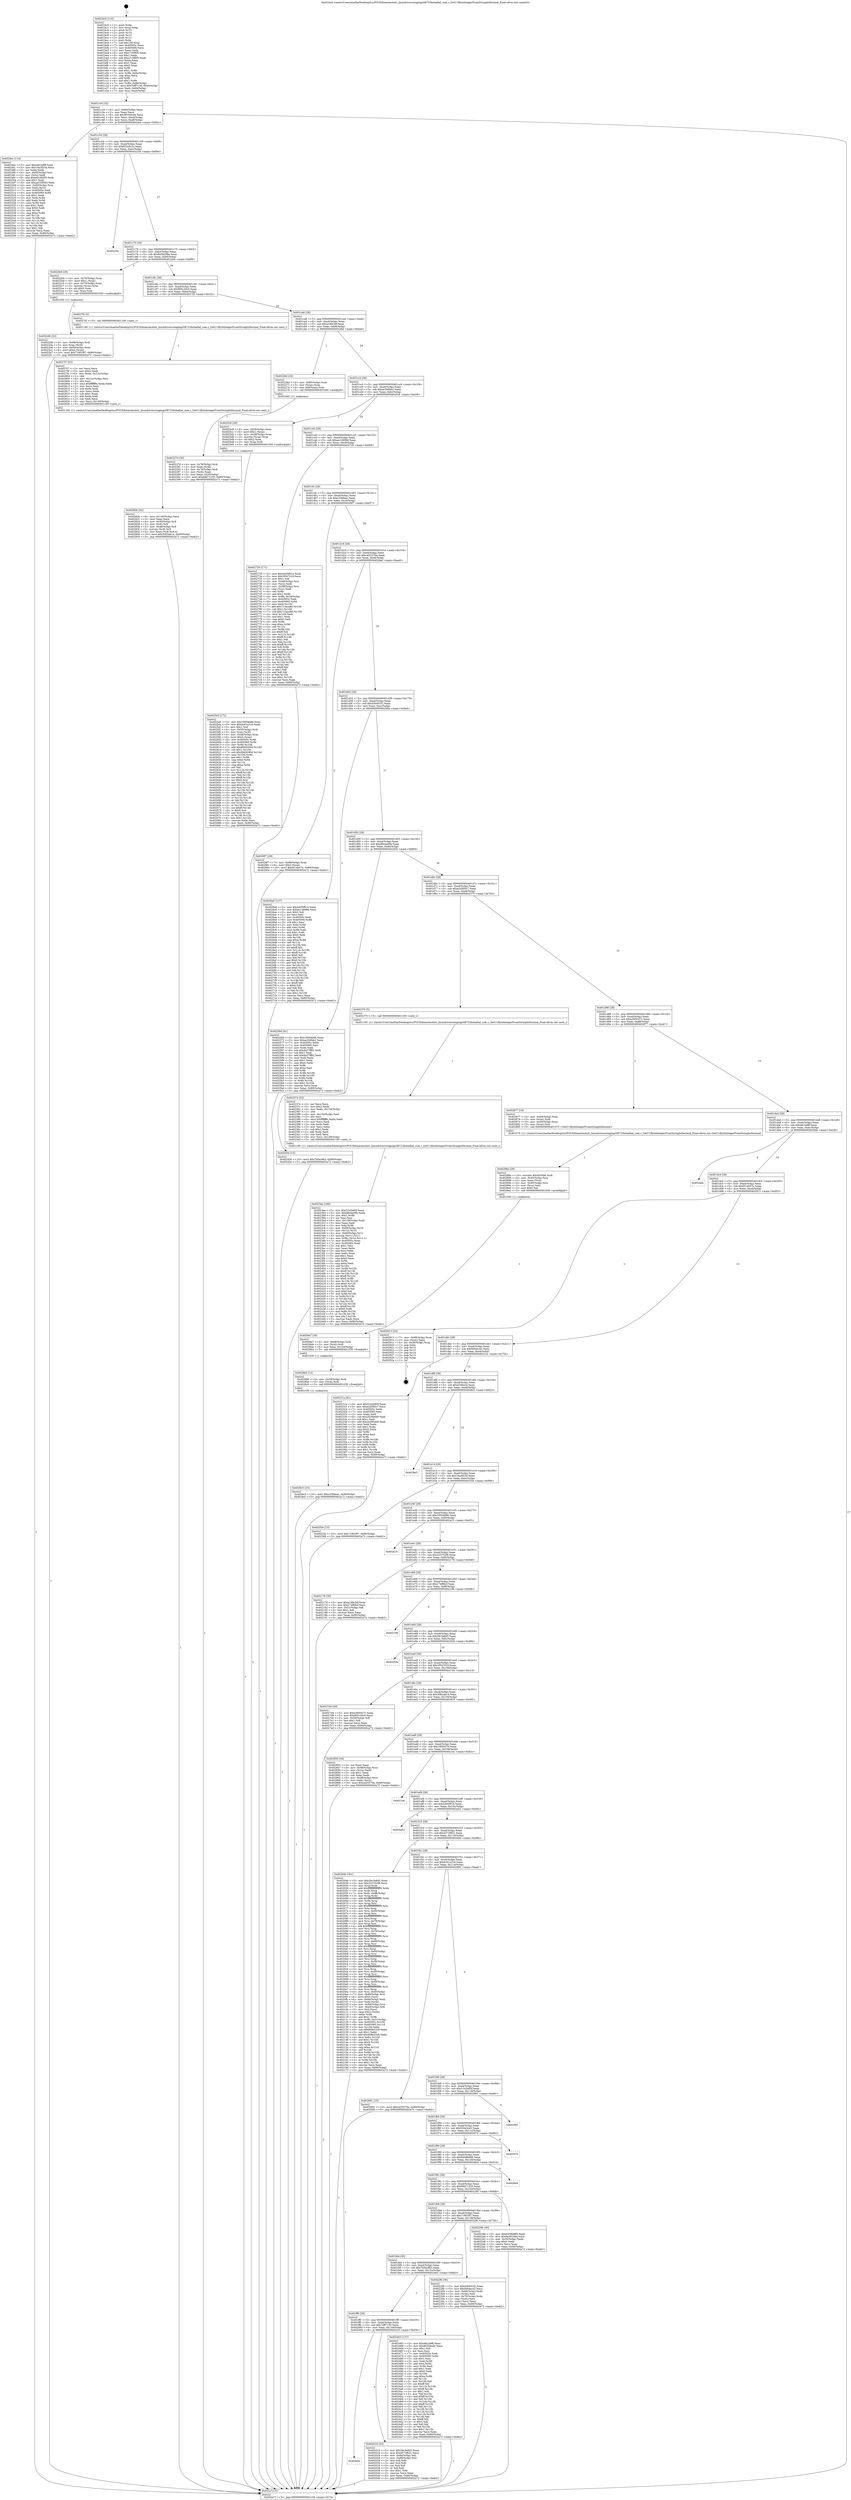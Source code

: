 digraph "0x401bc0" {
  label = "0x401bc0 (/mnt/c/Users/mathe/Desktop/tcc/POCII/binaries/extr_linuxdriversstagingrtl8723bshalhal_com.c_GetU1ByteIntegerFromStringInDecimal_Final-ollvm.out::main(0))"
  labelloc = "t"
  node[shape=record]

  Entry [label="",width=0.3,height=0.3,shape=circle,fillcolor=black,style=filled]
  "0x401c34" [label="{
     0x401c34 [32]\l
     | [instrs]\l
     &nbsp;&nbsp;0x401c34 \<+6\>: mov -0x90(%rbp),%eax\l
     &nbsp;&nbsp;0x401c3a \<+2\>: mov %eax,%ecx\l
     &nbsp;&nbsp;0x401c3c \<+6\>: sub $0x8035dcd4,%ecx\l
     &nbsp;&nbsp;0x401c42 \<+6\>: mov %eax,-0xa4(%rbp)\l
     &nbsp;&nbsp;0x401c48 \<+6\>: mov %ecx,-0xa8(%rbp)\l
     &nbsp;&nbsp;0x401c4e \<+6\>: je 00000000004024ec \<main+0x92c\>\l
  }"]
  "0x4024ec" [label="{
     0x4024ec [114]\l
     | [instrs]\l
     &nbsp;&nbsp;0x4024ec \<+5\>: mov $0xefe1b8ff,%eax\l
     &nbsp;&nbsp;0x4024f1 \<+5\>: mov $0x16a3f23d,%ecx\l
     &nbsp;&nbsp;0x4024f6 \<+2\>: xor %edx,%edx\l
     &nbsp;&nbsp;0x4024f8 \<+4\>: mov -0x60(%rbp),%rsi\l
     &nbsp;&nbsp;0x4024fc \<+2\>: mov (%rsi),%edi\l
     &nbsp;&nbsp;0x4024fe \<+6\>: add $0xad108593,%edi\l
     &nbsp;&nbsp;0x402504 \<+3\>: add $0x1,%edi\l
     &nbsp;&nbsp;0x402507 \<+6\>: sub $0xad108593,%edi\l
     &nbsp;&nbsp;0x40250d \<+4\>: mov -0x60(%rbp),%rsi\l
     &nbsp;&nbsp;0x402511 \<+2\>: mov %edi,(%rsi)\l
     &nbsp;&nbsp;0x402513 \<+7\>: mov 0x40505c,%edi\l
     &nbsp;&nbsp;0x40251a \<+8\>: mov 0x405060,%r8d\l
     &nbsp;&nbsp;0x402522 \<+3\>: sub $0x1,%edx\l
     &nbsp;&nbsp;0x402525 \<+3\>: mov %edi,%r9d\l
     &nbsp;&nbsp;0x402528 \<+3\>: add %edx,%r9d\l
     &nbsp;&nbsp;0x40252b \<+4\>: imul %r9d,%edi\l
     &nbsp;&nbsp;0x40252f \<+3\>: and $0x1,%edi\l
     &nbsp;&nbsp;0x402532 \<+3\>: cmp $0x0,%edi\l
     &nbsp;&nbsp;0x402535 \<+4\>: sete %r10b\l
     &nbsp;&nbsp;0x402539 \<+4\>: cmp $0xa,%r8d\l
     &nbsp;&nbsp;0x40253d \<+4\>: setl %r11b\l
     &nbsp;&nbsp;0x402541 \<+3\>: mov %r10b,%bl\l
     &nbsp;&nbsp;0x402544 \<+3\>: and %r11b,%bl\l
     &nbsp;&nbsp;0x402547 \<+3\>: xor %r11b,%r10b\l
     &nbsp;&nbsp;0x40254a \<+3\>: or %r10b,%bl\l
     &nbsp;&nbsp;0x40254d \<+3\>: test $0x1,%bl\l
     &nbsp;&nbsp;0x402550 \<+3\>: cmovne %ecx,%eax\l
     &nbsp;&nbsp;0x402553 \<+6\>: mov %eax,-0x90(%rbp)\l
     &nbsp;&nbsp;0x402559 \<+5\>: jmp 0000000000402a72 \<main+0xeb2\>\l
  }"]
  "0x401c54" [label="{
     0x401c54 [28]\l
     | [instrs]\l
     &nbsp;&nbsp;0x401c54 \<+5\>: jmp 0000000000401c59 \<main+0x99\>\l
     &nbsp;&nbsp;0x401c59 \<+6\>: mov -0xa4(%rbp),%eax\l
     &nbsp;&nbsp;0x401c5f \<+5\>: sub $0x832c6c2c,%eax\l
     &nbsp;&nbsp;0x401c64 \<+6\>: mov %eax,-0xac(%rbp)\l
     &nbsp;&nbsp;0x401c6a \<+6\>: je 000000000040225e \<main+0x69e\>\l
  }"]
  Exit [label="",width=0.3,height=0.3,shape=circle,fillcolor=black,style=filled,peripheries=2]
  "0x40225e" [label="{
     0x40225e\l
  }", style=dashed]
  "0x401c70" [label="{
     0x401c70 [28]\l
     | [instrs]\l
     &nbsp;&nbsp;0x401c70 \<+5\>: jmp 0000000000401c75 \<main+0xb5\>\l
     &nbsp;&nbsp;0x401c75 \<+6\>: mov -0xa4(%rbp),%eax\l
     &nbsp;&nbsp;0x401c7b \<+5\>: sub $0x8a38258a,%eax\l
     &nbsp;&nbsp;0x401c80 \<+6\>: mov %eax,-0xb0(%rbp)\l
     &nbsp;&nbsp;0x401c86 \<+6\>: je 00000000004022b9 \<main+0x6f9\>\l
  }"]
  "0x4028c5" [label="{
     0x4028c5 [15]\l
     | [instrs]\l
     &nbsp;&nbsp;0x4028c5 \<+10\>: movl $0xc33fdeac,-0x90(%rbp)\l
     &nbsp;&nbsp;0x4028cf \<+5\>: jmp 0000000000402a72 \<main+0xeb2\>\l
  }"]
  "0x4022b9" [label="{
     0x4022b9 [29]\l
     | [instrs]\l
     &nbsp;&nbsp;0x4022b9 \<+4\>: mov -0x70(%rbp),%rax\l
     &nbsp;&nbsp;0x4022bd \<+6\>: movl $0x1,(%rax)\l
     &nbsp;&nbsp;0x4022c3 \<+4\>: mov -0x70(%rbp),%rax\l
     &nbsp;&nbsp;0x4022c7 \<+3\>: movslq (%rax),%rax\l
     &nbsp;&nbsp;0x4022ca \<+4\>: shl $0x0,%rax\l
     &nbsp;&nbsp;0x4022ce \<+3\>: mov %rax,%rdi\l
     &nbsp;&nbsp;0x4022d1 \<+5\>: call 0000000000401050 \<malloc@plt\>\l
     | [calls]\l
     &nbsp;&nbsp;0x401050 \{1\} (unknown)\l
  }"]
  "0x401c8c" [label="{
     0x401c8c [28]\l
     | [instrs]\l
     &nbsp;&nbsp;0x401c8c \<+5\>: jmp 0000000000401c91 \<main+0xd1\>\l
     &nbsp;&nbsp;0x401c91 \<+6\>: mov -0xa4(%rbp),%eax\l
     &nbsp;&nbsp;0x401c97 \<+5\>: sub $0x905c20c0,%eax\l
     &nbsp;&nbsp;0x401c9c \<+6\>: mov %eax,-0xb4(%rbp)\l
     &nbsp;&nbsp;0x401ca2 \<+6\>: je 00000000004027f2 \<main+0xc32\>\l
  }"]
  "0x4028b9" [label="{
     0x4028b9 [12]\l
     | [instrs]\l
     &nbsp;&nbsp;0x4028b9 \<+4\>: mov -0x50(%rbp),%rdi\l
     &nbsp;&nbsp;0x4028bd \<+3\>: mov (%rdi),%rdi\l
     &nbsp;&nbsp;0x4028c0 \<+5\>: call 0000000000401030 \<free@plt\>\l
     | [calls]\l
     &nbsp;&nbsp;0x401030 \{1\} (unknown)\l
  }"]
  "0x4027f2" [label="{
     0x4027f2 [5]\l
     | [instrs]\l
     &nbsp;&nbsp;0x4027f2 \<+5\>: call 0000000000401160 \<next_i\>\l
     | [calls]\l
     &nbsp;&nbsp;0x401160 \{1\} (/mnt/c/Users/mathe/Desktop/tcc/POCII/binaries/extr_linuxdriversstagingrtl8723bshalhal_com.c_GetU1ByteIntegerFromStringInDecimal_Final-ollvm.out::next_i)\l
  }"]
  "0x401ca8" [label="{
     0x401ca8 [28]\l
     | [instrs]\l
     &nbsp;&nbsp;0x401ca8 \<+5\>: jmp 0000000000401cad \<main+0xed\>\l
     &nbsp;&nbsp;0x401cad \<+6\>: mov -0xa4(%rbp),%eax\l
     &nbsp;&nbsp;0x401cb3 \<+5\>: sub $0xa19fe3df,%eax\l
     &nbsp;&nbsp;0x401cb8 \<+6\>: mov %eax,-0xb8(%rbp)\l
     &nbsp;&nbsp;0x401cbe \<+6\>: je 000000000040226d \<main+0x6ad\>\l
  }"]
  "0x4028a7" [label="{
     0x4028a7 [18]\l
     | [instrs]\l
     &nbsp;&nbsp;0x4028a7 \<+4\>: mov -0x68(%rbp),%rdi\l
     &nbsp;&nbsp;0x4028ab \<+3\>: mov (%rdi),%rdi\l
     &nbsp;&nbsp;0x4028ae \<+6\>: mov %eax,-0x144(%rbp)\l
     &nbsp;&nbsp;0x4028b4 \<+5\>: call 0000000000401030 \<free@plt\>\l
     | [calls]\l
     &nbsp;&nbsp;0x401030 \{1\} (unknown)\l
  }"]
  "0x40226d" [label="{
     0x40226d [16]\l
     | [instrs]\l
     &nbsp;&nbsp;0x40226d \<+4\>: mov -0x80(%rbp),%rax\l
     &nbsp;&nbsp;0x402271 \<+3\>: mov (%rax),%rax\l
     &nbsp;&nbsp;0x402274 \<+4\>: mov 0x8(%rax),%rdi\l
     &nbsp;&nbsp;0x402278 \<+5\>: call 0000000000401060 \<atoi@plt\>\l
     | [calls]\l
     &nbsp;&nbsp;0x401060 \{1\} (unknown)\l
  }"]
  "0x401cc4" [label="{
     0x401cc4 [28]\l
     | [instrs]\l
     &nbsp;&nbsp;0x401cc4 \<+5\>: jmp 0000000000401cc9 \<main+0x109\>\l
     &nbsp;&nbsp;0x401cc9 \<+6\>: mov -0xa4(%rbp),%eax\l
     &nbsp;&nbsp;0x401ccf \<+5\>: sub $0xac2b0bb2,%eax\l
     &nbsp;&nbsp;0x401cd4 \<+6\>: mov %eax,-0xbc(%rbp)\l
     &nbsp;&nbsp;0x401cda \<+6\>: je 00000000004025c8 \<main+0xa08\>\l
  }"]
  "0x40288a" [label="{
     0x40288a [29]\l
     | [instrs]\l
     &nbsp;&nbsp;0x40288a \<+10\>: movabs $0x4030b6,%rdi\l
     &nbsp;&nbsp;0x402894 \<+4\>: mov -0x40(%rbp),%rsi\l
     &nbsp;&nbsp;0x402898 \<+2\>: mov %eax,(%rsi)\l
     &nbsp;&nbsp;0x40289a \<+4\>: mov -0x40(%rbp),%rsi\l
     &nbsp;&nbsp;0x40289e \<+2\>: mov (%rsi),%esi\l
     &nbsp;&nbsp;0x4028a0 \<+2\>: mov $0x0,%al\l
     &nbsp;&nbsp;0x4028a2 \<+5\>: call 0000000000401040 \<printf@plt\>\l
     | [calls]\l
     &nbsp;&nbsp;0x401040 \{1\} (unknown)\l
  }"]
  "0x4025c8" [label="{
     0x4025c8 [29]\l
     | [instrs]\l
     &nbsp;&nbsp;0x4025c8 \<+4\>: mov -0x58(%rbp),%rax\l
     &nbsp;&nbsp;0x4025cc \<+6\>: movl $0x1,(%rax)\l
     &nbsp;&nbsp;0x4025d2 \<+4\>: mov -0x58(%rbp),%rax\l
     &nbsp;&nbsp;0x4025d6 \<+3\>: movslq (%rax),%rax\l
     &nbsp;&nbsp;0x4025d9 \<+4\>: shl $0x2,%rax\l
     &nbsp;&nbsp;0x4025dd \<+3\>: mov %rax,%rdi\l
     &nbsp;&nbsp;0x4025e0 \<+5\>: call 0000000000401050 \<malloc@plt\>\l
     | [calls]\l
     &nbsp;&nbsp;0x401050 \{1\} (unknown)\l
  }"]
  "0x401ce0" [label="{
     0x401ce0 [28]\l
     | [instrs]\l
     &nbsp;&nbsp;0x401ce0 \<+5\>: jmp 0000000000401ce5 \<main+0x125\>\l
     &nbsp;&nbsp;0x401ce5 \<+6\>: mov -0xa4(%rbp),%eax\l
     &nbsp;&nbsp;0x401ceb \<+5\>: sub $0xae12698d,%eax\l
     &nbsp;&nbsp;0x401cf0 \<+6\>: mov %eax,-0xc0(%rbp)\l
     &nbsp;&nbsp;0x401cf6 \<+6\>: je 0000000000402729 \<main+0xb69\>\l
  }"]
  "0x40282b" [label="{
     0x40282b [42]\l
     | [instrs]\l
     &nbsp;&nbsp;0x40282b \<+6\>: mov -0x140(%rbp),%ecx\l
     &nbsp;&nbsp;0x402831 \<+3\>: imul %eax,%ecx\l
     &nbsp;&nbsp;0x402834 \<+4\>: mov -0x50(%rbp),%r8\l
     &nbsp;&nbsp;0x402838 \<+3\>: mov (%r8),%r8\l
     &nbsp;&nbsp;0x40283b \<+4\>: mov -0x48(%rbp),%r9\l
     &nbsp;&nbsp;0x40283f \<+3\>: movslq (%r9),%r9\l
     &nbsp;&nbsp;0x402842 \<+4\>: mov %ecx,(%r8,%r9,4)\l
     &nbsp;&nbsp;0x402846 \<+10\>: movl $0x3062ab14,-0x90(%rbp)\l
     &nbsp;&nbsp;0x402850 \<+5\>: jmp 0000000000402a72 \<main+0xeb2\>\l
  }"]
  "0x402729" [label="{
     0x402729 [171]\l
     | [instrs]\l
     &nbsp;&nbsp;0x402729 \<+5\>: mov $0x4435f914,%eax\l
     &nbsp;&nbsp;0x40272e \<+5\>: mov $0x2f547019,%ecx\l
     &nbsp;&nbsp;0x402733 \<+2\>: mov $0x1,%dl\l
     &nbsp;&nbsp;0x402735 \<+4\>: mov -0x48(%rbp),%rsi\l
     &nbsp;&nbsp;0x402739 \<+2\>: mov (%rsi),%edi\l
     &nbsp;&nbsp;0x40273b \<+4\>: mov -0x58(%rbp),%rsi\l
     &nbsp;&nbsp;0x40273f \<+2\>: cmp (%rsi),%edi\l
     &nbsp;&nbsp;0x402741 \<+4\>: setl %r8b\l
     &nbsp;&nbsp;0x402745 \<+4\>: and $0x1,%r8b\l
     &nbsp;&nbsp;0x402749 \<+4\>: mov %r8b,-0x29(%rbp)\l
     &nbsp;&nbsp;0x40274d \<+7\>: mov 0x40505c,%edi\l
     &nbsp;&nbsp;0x402754 \<+8\>: mov 0x405060,%r9d\l
     &nbsp;&nbsp;0x40275c \<+3\>: mov %edi,%r10d\l
     &nbsp;&nbsp;0x40275f \<+7\>: add $0x713aca80,%r10d\l
     &nbsp;&nbsp;0x402766 \<+4\>: sub $0x1,%r10d\l
     &nbsp;&nbsp;0x40276a \<+7\>: sub $0x713aca80,%r10d\l
     &nbsp;&nbsp;0x402771 \<+4\>: imul %r10d,%edi\l
     &nbsp;&nbsp;0x402775 \<+3\>: and $0x1,%edi\l
     &nbsp;&nbsp;0x402778 \<+3\>: cmp $0x0,%edi\l
     &nbsp;&nbsp;0x40277b \<+4\>: sete %r8b\l
     &nbsp;&nbsp;0x40277f \<+4\>: cmp $0xa,%r9d\l
     &nbsp;&nbsp;0x402783 \<+4\>: setl %r11b\l
     &nbsp;&nbsp;0x402787 \<+3\>: mov %r8b,%bl\l
     &nbsp;&nbsp;0x40278a \<+3\>: xor $0xff,%bl\l
     &nbsp;&nbsp;0x40278d \<+3\>: mov %r11b,%r14b\l
     &nbsp;&nbsp;0x402790 \<+4\>: xor $0xff,%r14b\l
     &nbsp;&nbsp;0x402794 \<+3\>: xor $0x1,%dl\l
     &nbsp;&nbsp;0x402797 \<+3\>: mov %bl,%r15b\l
     &nbsp;&nbsp;0x40279a \<+4\>: and $0xff,%r15b\l
     &nbsp;&nbsp;0x40279e \<+3\>: and %dl,%r8b\l
     &nbsp;&nbsp;0x4027a1 \<+3\>: mov %r14b,%r12b\l
     &nbsp;&nbsp;0x4027a4 \<+4\>: and $0xff,%r12b\l
     &nbsp;&nbsp;0x4027a8 \<+3\>: and %dl,%r11b\l
     &nbsp;&nbsp;0x4027ab \<+3\>: or %r8b,%r15b\l
     &nbsp;&nbsp;0x4027ae \<+3\>: or %r11b,%r12b\l
     &nbsp;&nbsp;0x4027b1 \<+3\>: xor %r12b,%r15b\l
     &nbsp;&nbsp;0x4027b4 \<+3\>: or %r14b,%bl\l
     &nbsp;&nbsp;0x4027b7 \<+3\>: xor $0xff,%bl\l
     &nbsp;&nbsp;0x4027ba \<+3\>: or $0x1,%dl\l
     &nbsp;&nbsp;0x4027bd \<+2\>: and %dl,%bl\l
     &nbsp;&nbsp;0x4027bf \<+3\>: or %bl,%r15b\l
     &nbsp;&nbsp;0x4027c2 \<+4\>: test $0x1,%r15b\l
     &nbsp;&nbsp;0x4027c6 \<+3\>: cmovne %ecx,%eax\l
     &nbsp;&nbsp;0x4027c9 \<+6\>: mov %eax,-0x90(%rbp)\l
     &nbsp;&nbsp;0x4027cf \<+5\>: jmp 0000000000402a72 \<main+0xeb2\>\l
  }"]
  "0x401cfc" [label="{
     0x401cfc [28]\l
     | [instrs]\l
     &nbsp;&nbsp;0x401cfc \<+5\>: jmp 0000000000401d01 \<main+0x141\>\l
     &nbsp;&nbsp;0x401d01 \<+6\>: mov -0xa4(%rbp),%eax\l
     &nbsp;&nbsp;0x401d07 \<+5\>: sub $0xc33fdeac,%eax\l
     &nbsp;&nbsp;0x401d0c \<+6\>: mov %eax,-0xc4(%rbp)\l
     &nbsp;&nbsp;0x401d12 \<+6\>: je 00000000004028f7 \<main+0xd37\>\l
  }"]
  "0x4027f7" [label="{
     0x4027f7 [52]\l
     | [instrs]\l
     &nbsp;&nbsp;0x4027f7 \<+2\>: xor %ecx,%ecx\l
     &nbsp;&nbsp;0x4027f9 \<+5\>: mov $0x2,%edx\l
     &nbsp;&nbsp;0x4027fe \<+6\>: mov %edx,-0x13c(%rbp)\l
     &nbsp;&nbsp;0x402804 \<+1\>: cltd\l
     &nbsp;&nbsp;0x402805 \<+6\>: mov -0x13c(%rbp),%esi\l
     &nbsp;&nbsp;0x40280b \<+2\>: idiv %esi\l
     &nbsp;&nbsp;0x40280d \<+6\>: imul $0xfffffffe,%edx,%edx\l
     &nbsp;&nbsp;0x402813 \<+2\>: mov %ecx,%edi\l
     &nbsp;&nbsp;0x402815 \<+2\>: sub %edx,%edi\l
     &nbsp;&nbsp;0x402817 \<+2\>: mov %ecx,%edx\l
     &nbsp;&nbsp;0x402819 \<+3\>: sub $0x1,%edx\l
     &nbsp;&nbsp;0x40281c \<+2\>: add %edx,%edi\l
     &nbsp;&nbsp;0x40281e \<+2\>: sub %edi,%ecx\l
     &nbsp;&nbsp;0x402820 \<+6\>: mov %ecx,-0x140(%rbp)\l
     &nbsp;&nbsp;0x402826 \<+5\>: call 0000000000401160 \<next_i\>\l
     | [calls]\l
     &nbsp;&nbsp;0x401160 \{1\} (/mnt/c/Users/mathe/Desktop/tcc/POCII/binaries/extr_linuxdriversstagingrtl8723bshalhal_com.c_GetU1ByteIntegerFromStringInDecimal_Final-ollvm.out::next_i)\l
  }"]
  "0x4028f7" [label="{
     0x4028f7 [28]\l
     | [instrs]\l
     &nbsp;&nbsp;0x4028f7 \<+7\>: mov -0x88(%rbp),%rax\l
     &nbsp;&nbsp;0x4028fe \<+6\>: movl $0x0,(%rax)\l
     &nbsp;&nbsp;0x402904 \<+10\>: movl $0xf314b57e,-0x90(%rbp)\l
     &nbsp;&nbsp;0x40290e \<+5\>: jmp 0000000000402a72 \<main+0xeb2\>\l
  }"]
  "0x401d18" [label="{
     0x401d18 [28]\l
     | [instrs]\l
     &nbsp;&nbsp;0x401d18 \<+5\>: jmp 0000000000401d1d \<main+0x15d\>\l
     &nbsp;&nbsp;0x401d1d \<+6\>: mov -0xa4(%rbp),%eax\l
     &nbsp;&nbsp;0x401d23 \<+5\>: sub $0xcd25570e,%eax\l
     &nbsp;&nbsp;0x401d28 \<+6\>: mov %eax,-0xc8(%rbp)\l
     &nbsp;&nbsp;0x401d2e \<+6\>: je 00000000004026a0 \<main+0xae0\>\l
  }"]
  "0x4025e5" [label="{
     0x4025e5 [172]\l
     | [instrs]\l
     &nbsp;&nbsp;0x4025e5 \<+5\>: mov $0x19594b86,%ecx\l
     &nbsp;&nbsp;0x4025ea \<+5\>: mov $0x4c61a216,%edx\l
     &nbsp;&nbsp;0x4025ef \<+3\>: mov $0x1,%sil\l
     &nbsp;&nbsp;0x4025f2 \<+4\>: mov -0x50(%rbp),%rdi\l
     &nbsp;&nbsp;0x4025f6 \<+3\>: mov %rax,(%rdi)\l
     &nbsp;&nbsp;0x4025f9 \<+4\>: mov -0x48(%rbp),%rax\l
     &nbsp;&nbsp;0x4025fd \<+6\>: movl $0x0,(%rax)\l
     &nbsp;&nbsp;0x402603 \<+8\>: mov 0x40505c,%r8d\l
     &nbsp;&nbsp;0x40260b \<+8\>: mov 0x405060,%r9d\l
     &nbsp;&nbsp;0x402613 \<+3\>: mov %r8d,%r10d\l
     &nbsp;&nbsp;0x402616 \<+7\>: add $0x8949290d,%r10d\l
     &nbsp;&nbsp;0x40261d \<+4\>: sub $0x1,%r10d\l
     &nbsp;&nbsp;0x402621 \<+7\>: sub $0x8949290d,%r10d\l
     &nbsp;&nbsp;0x402628 \<+4\>: imul %r10d,%r8d\l
     &nbsp;&nbsp;0x40262c \<+4\>: and $0x1,%r8d\l
     &nbsp;&nbsp;0x402630 \<+4\>: cmp $0x0,%r8d\l
     &nbsp;&nbsp;0x402634 \<+4\>: sete %r11b\l
     &nbsp;&nbsp;0x402638 \<+4\>: cmp $0xa,%r9d\l
     &nbsp;&nbsp;0x40263c \<+3\>: setl %bl\l
     &nbsp;&nbsp;0x40263f \<+3\>: mov %r11b,%r14b\l
     &nbsp;&nbsp;0x402642 \<+4\>: xor $0xff,%r14b\l
     &nbsp;&nbsp;0x402646 \<+3\>: mov %bl,%r15b\l
     &nbsp;&nbsp;0x402649 \<+4\>: xor $0xff,%r15b\l
     &nbsp;&nbsp;0x40264d \<+4\>: xor $0x0,%sil\l
     &nbsp;&nbsp;0x402651 \<+3\>: mov %r14b,%r12b\l
     &nbsp;&nbsp;0x402654 \<+4\>: and $0x0,%r12b\l
     &nbsp;&nbsp;0x402658 \<+3\>: and %sil,%r11b\l
     &nbsp;&nbsp;0x40265b \<+3\>: mov %r15b,%r13b\l
     &nbsp;&nbsp;0x40265e \<+4\>: and $0x0,%r13b\l
     &nbsp;&nbsp;0x402662 \<+3\>: and %sil,%bl\l
     &nbsp;&nbsp;0x402665 \<+3\>: or %r11b,%r12b\l
     &nbsp;&nbsp;0x402668 \<+3\>: or %bl,%r13b\l
     &nbsp;&nbsp;0x40266b \<+3\>: xor %r13b,%r12b\l
     &nbsp;&nbsp;0x40266e \<+3\>: or %r15b,%r14b\l
     &nbsp;&nbsp;0x402671 \<+4\>: xor $0xff,%r14b\l
     &nbsp;&nbsp;0x402675 \<+4\>: or $0x0,%sil\l
     &nbsp;&nbsp;0x402679 \<+3\>: and %sil,%r14b\l
     &nbsp;&nbsp;0x40267c \<+3\>: or %r14b,%r12b\l
     &nbsp;&nbsp;0x40267f \<+4\>: test $0x1,%r12b\l
     &nbsp;&nbsp;0x402683 \<+3\>: cmovne %edx,%ecx\l
     &nbsp;&nbsp;0x402686 \<+6\>: mov %ecx,-0x90(%rbp)\l
     &nbsp;&nbsp;0x40268c \<+5\>: jmp 0000000000402a72 \<main+0xeb2\>\l
  }"]
  "0x4026a0" [label="{
     0x4026a0 [137]\l
     | [instrs]\l
     &nbsp;&nbsp;0x4026a0 \<+5\>: mov $0x4435f914,%eax\l
     &nbsp;&nbsp;0x4026a5 \<+5\>: mov $0xae12698d,%ecx\l
     &nbsp;&nbsp;0x4026aa \<+2\>: mov $0x1,%dl\l
     &nbsp;&nbsp;0x4026ac \<+2\>: xor %esi,%esi\l
     &nbsp;&nbsp;0x4026ae \<+7\>: mov 0x40505c,%edi\l
     &nbsp;&nbsp;0x4026b5 \<+8\>: mov 0x405060,%r8d\l
     &nbsp;&nbsp;0x4026bd \<+3\>: sub $0x1,%esi\l
     &nbsp;&nbsp;0x4026c0 \<+3\>: mov %edi,%r9d\l
     &nbsp;&nbsp;0x4026c3 \<+3\>: add %esi,%r9d\l
     &nbsp;&nbsp;0x4026c6 \<+4\>: imul %r9d,%edi\l
     &nbsp;&nbsp;0x4026ca \<+3\>: and $0x1,%edi\l
     &nbsp;&nbsp;0x4026cd \<+3\>: cmp $0x0,%edi\l
     &nbsp;&nbsp;0x4026d0 \<+4\>: sete %r10b\l
     &nbsp;&nbsp;0x4026d4 \<+4\>: cmp $0xa,%r8d\l
     &nbsp;&nbsp;0x4026d8 \<+4\>: setl %r11b\l
     &nbsp;&nbsp;0x4026dc \<+3\>: mov %r10b,%bl\l
     &nbsp;&nbsp;0x4026df \<+3\>: xor $0xff,%bl\l
     &nbsp;&nbsp;0x4026e2 \<+3\>: mov %r11b,%r14b\l
     &nbsp;&nbsp;0x4026e5 \<+4\>: xor $0xff,%r14b\l
     &nbsp;&nbsp;0x4026e9 \<+3\>: xor $0x0,%dl\l
     &nbsp;&nbsp;0x4026ec \<+3\>: mov %bl,%r15b\l
     &nbsp;&nbsp;0x4026ef \<+4\>: and $0x0,%r15b\l
     &nbsp;&nbsp;0x4026f3 \<+3\>: and %dl,%r10b\l
     &nbsp;&nbsp;0x4026f6 \<+3\>: mov %r14b,%r12b\l
     &nbsp;&nbsp;0x4026f9 \<+4\>: and $0x0,%r12b\l
     &nbsp;&nbsp;0x4026fd \<+3\>: and %dl,%r11b\l
     &nbsp;&nbsp;0x402700 \<+3\>: or %r10b,%r15b\l
     &nbsp;&nbsp;0x402703 \<+3\>: or %r11b,%r12b\l
     &nbsp;&nbsp;0x402706 \<+3\>: xor %r12b,%r15b\l
     &nbsp;&nbsp;0x402709 \<+3\>: or %r14b,%bl\l
     &nbsp;&nbsp;0x40270c \<+3\>: xor $0xff,%bl\l
     &nbsp;&nbsp;0x40270f \<+3\>: or $0x0,%dl\l
     &nbsp;&nbsp;0x402712 \<+2\>: and %dl,%bl\l
     &nbsp;&nbsp;0x402714 \<+3\>: or %bl,%r15b\l
     &nbsp;&nbsp;0x402717 \<+4\>: test $0x1,%r15b\l
     &nbsp;&nbsp;0x40271b \<+3\>: cmovne %ecx,%eax\l
     &nbsp;&nbsp;0x40271e \<+6\>: mov %eax,-0x90(%rbp)\l
     &nbsp;&nbsp;0x402724 \<+5\>: jmp 0000000000402a72 \<main+0xeb2\>\l
  }"]
  "0x401d34" [label="{
     0x401d34 [28]\l
     | [instrs]\l
     &nbsp;&nbsp;0x401d34 \<+5\>: jmp 0000000000401d39 \<main+0x179\>\l
     &nbsp;&nbsp;0x401d39 \<+6\>: mov -0xa4(%rbp),%eax\l
     &nbsp;&nbsp;0x401d3f \<+5\>: sub $0xd3b0d1f2,%eax\l
     &nbsp;&nbsp;0x401d44 \<+6\>: mov %eax,-0xcc(%rbp)\l
     &nbsp;&nbsp;0x401d4a \<+6\>: je 000000000040256d \<main+0x9ad\>\l
  }"]
  "0x4023ae" [label="{
     0x4023ae [166]\l
     | [instrs]\l
     &nbsp;&nbsp;0x4023ae \<+5\>: mov $0x51b2b85f,%ecx\l
     &nbsp;&nbsp;0x4023b3 \<+5\>: mov $0xd9e4a00b,%edx\l
     &nbsp;&nbsp;0x4023b8 \<+3\>: mov $0x1,%r8b\l
     &nbsp;&nbsp;0x4023bb \<+2\>: xor %esi,%esi\l
     &nbsp;&nbsp;0x4023bd \<+6\>: mov -0x138(%rbp),%edi\l
     &nbsp;&nbsp;0x4023c3 \<+3\>: imul %eax,%edi\l
     &nbsp;&nbsp;0x4023c6 \<+3\>: mov %dil,%r9b\l
     &nbsp;&nbsp;0x4023c9 \<+4\>: mov -0x68(%rbp),%r10\l
     &nbsp;&nbsp;0x4023cd \<+3\>: mov (%r10),%r10\l
     &nbsp;&nbsp;0x4023d0 \<+4\>: mov -0x60(%rbp),%r11\l
     &nbsp;&nbsp;0x4023d4 \<+3\>: movslq (%r11),%r11\l
     &nbsp;&nbsp;0x4023d7 \<+4\>: mov %r9b,(%r10,%r11,1)\l
     &nbsp;&nbsp;0x4023db \<+7\>: mov 0x40505c,%eax\l
     &nbsp;&nbsp;0x4023e2 \<+7\>: mov 0x405060,%edi\l
     &nbsp;&nbsp;0x4023e9 \<+3\>: sub $0x1,%esi\l
     &nbsp;&nbsp;0x4023ec \<+2\>: mov %eax,%ebx\l
     &nbsp;&nbsp;0x4023ee \<+2\>: add %esi,%ebx\l
     &nbsp;&nbsp;0x4023f0 \<+3\>: imul %ebx,%eax\l
     &nbsp;&nbsp;0x4023f3 \<+3\>: and $0x1,%eax\l
     &nbsp;&nbsp;0x4023f6 \<+3\>: cmp $0x0,%eax\l
     &nbsp;&nbsp;0x4023f9 \<+4\>: sete %r9b\l
     &nbsp;&nbsp;0x4023fd \<+3\>: cmp $0xa,%edi\l
     &nbsp;&nbsp;0x402400 \<+4\>: setl %r14b\l
     &nbsp;&nbsp;0x402404 \<+3\>: mov %r9b,%r15b\l
     &nbsp;&nbsp;0x402407 \<+4\>: xor $0xff,%r15b\l
     &nbsp;&nbsp;0x40240b \<+3\>: mov %r14b,%r12b\l
     &nbsp;&nbsp;0x40240e \<+4\>: xor $0xff,%r12b\l
     &nbsp;&nbsp;0x402412 \<+4\>: xor $0x0,%r8b\l
     &nbsp;&nbsp;0x402416 \<+3\>: mov %r15b,%r13b\l
     &nbsp;&nbsp;0x402419 \<+4\>: and $0x0,%r13b\l
     &nbsp;&nbsp;0x40241d \<+3\>: and %r8b,%r9b\l
     &nbsp;&nbsp;0x402420 \<+3\>: mov %r12b,%al\l
     &nbsp;&nbsp;0x402423 \<+2\>: and $0x0,%al\l
     &nbsp;&nbsp;0x402425 \<+3\>: and %r8b,%r14b\l
     &nbsp;&nbsp;0x402428 \<+3\>: or %r9b,%r13b\l
     &nbsp;&nbsp;0x40242b \<+3\>: or %r14b,%al\l
     &nbsp;&nbsp;0x40242e \<+3\>: xor %al,%r13b\l
     &nbsp;&nbsp;0x402431 \<+3\>: or %r12b,%r15b\l
     &nbsp;&nbsp;0x402434 \<+4\>: xor $0xff,%r15b\l
     &nbsp;&nbsp;0x402438 \<+4\>: or $0x0,%r8b\l
     &nbsp;&nbsp;0x40243c \<+3\>: and %r8b,%r15b\l
     &nbsp;&nbsp;0x40243f \<+3\>: or %r15b,%r13b\l
     &nbsp;&nbsp;0x402442 \<+4\>: test $0x1,%r13b\l
     &nbsp;&nbsp;0x402446 \<+3\>: cmovne %edx,%ecx\l
     &nbsp;&nbsp;0x402449 \<+6\>: mov %ecx,-0x90(%rbp)\l
     &nbsp;&nbsp;0x40244f \<+5\>: jmp 0000000000402a72 \<main+0xeb2\>\l
  }"]
  "0x40256d" [label="{
     0x40256d [91]\l
     | [instrs]\l
     &nbsp;&nbsp;0x40256d \<+5\>: mov $0x19594b86,%eax\l
     &nbsp;&nbsp;0x402572 \<+5\>: mov $0xac2b0bb2,%ecx\l
     &nbsp;&nbsp;0x402577 \<+7\>: mov 0x40505c,%edx\l
     &nbsp;&nbsp;0x40257e \<+7\>: mov 0x405060,%esi\l
     &nbsp;&nbsp;0x402585 \<+2\>: mov %edx,%edi\l
     &nbsp;&nbsp;0x402587 \<+6\>: sub $0xda27ff82,%edi\l
     &nbsp;&nbsp;0x40258d \<+3\>: sub $0x1,%edi\l
     &nbsp;&nbsp;0x402590 \<+6\>: add $0xda27ff82,%edi\l
     &nbsp;&nbsp;0x402596 \<+3\>: imul %edi,%edx\l
     &nbsp;&nbsp;0x402599 \<+3\>: and $0x1,%edx\l
     &nbsp;&nbsp;0x40259c \<+3\>: cmp $0x0,%edx\l
     &nbsp;&nbsp;0x40259f \<+4\>: sete %r8b\l
     &nbsp;&nbsp;0x4025a3 \<+3\>: cmp $0xa,%esi\l
     &nbsp;&nbsp;0x4025a6 \<+4\>: setl %r9b\l
     &nbsp;&nbsp;0x4025aa \<+3\>: mov %r8b,%r10b\l
     &nbsp;&nbsp;0x4025ad \<+3\>: and %r9b,%r10b\l
     &nbsp;&nbsp;0x4025b0 \<+3\>: xor %r9b,%r8b\l
     &nbsp;&nbsp;0x4025b3 \<+3\>: or %r8b,%r10b\l
     &nbsp;&nbsp;0x4025b6 \<+4\>: test $0x1,%r10b\l
     &nbsp;&nbsp;0x4025ba \<+3\>: cmovne %ecx,%eax\l
     &nbsp;&nbsp;0x4025bd \<+6\>: mov %eax,-0x90(%rbp)\l
     &nbsp;&nbsp;0x4025c3 \<+5\>: jmp 0000000000402a72 \<main+0xeb2\>\l
  }"]
  "0x401d50" [label="{
     0x401d50 [28]\l
     | [instrs]\l
     &nbsp;&nbsp;0x401d50 \<+5\>: jmp 0000000000401d55 \<main+0x195\>\l
     &nbsp;&nbsp;0x401d55 \<+6\>: mov -0xa4(%rbp),%eax\l
     &nbsp;&nbsp;0x401d5b \<+5\>: sub $0xd9e4a00b,%eax\l
     &nbsp;&nbsp;0x401d60 \<+6\>: mov %eax,-0xd0(%rbp)\l
     &nbsp;&nbsp;0x401d66 \<+6\>: je 0000000000402454 \<main+0x894\>\l
  }"]
  "0x40237a" [label="{
     0x40237a [52]\l
     | [instrs]\l
     &nbsp;&nbsp;0x40237a \<+2\>: xor %ecx,%ecx\l
     &nbsp;&nbsp;0x40237c \<+5\>: mov $0x2,%edx\l
     &nbsp;&nbsp;0x402381 \<+6\>: mov %edx,-0x134(%rbp)\l
     &nbsp;&nbsp;0x402387 \<+1\>: cltd\l
     &nbsp;&nbsp;0x402388 \<+6\>: mov -0x134(%rbp),%esi\l
     &nbsp;&nbsp;0x40238e \<+2\>: idiv %esi\l
     &nbsp;&nbsp;0x402390 \<+6\>: imul $0xfffffffe,%edx,%edx\l
     &nbsp;&nbsp;0x402396 \<+2\>: mov %ecx,%edi\l
     &nbsp;&nbsp;0x402398 \<+2\>: sub %edx,%edi\l
     &nbsp;&nbsp;0x40239a \<+2\>: mov %ecx,%edx\l
     &nbsp;&nbsp;0x40239c \<+3\>: sub $0x1,%edx\l
     &nbsp;&nbsp;0x40239f \<+2\>: add %edx,%edi\l
     &nbsp;&nbsp;0x4023a1 \<+2\>: sub %edi,%ecx\l
     &nbsp;&nbsp;0x4023a3 \<+6\>: mov %ecx,-0x138(%rbp)\l
     &nbsp;&nbsp;0x4023a9 \<+5\>: call 0000000000401160 \<next_i\>\l
     | [calls]\l
     &nbsp;&nbsp;0x401160 \{1\} (/mnt/c/Users/mathe/Desktop/tcc/POCII/binaries/extr_linuxdriversstagingrtl8723bshalhal_com.c_GetU1ByteIntegerFromStringInDecimal_Final-ollvm.out::next_i)\l
  }"]
  "0x402454" [label="{
     0x402454 [15]\l
     | [instrs]\l
     &nbsp;&nbsp;0x402454 \<+10\>: movl $0x7b0ec8b3,-0x90(%rbp)\l
     &nbsp;&nbsp;0x40245e \<+5\>: jmp 0000000000402a72 \<main+0xeb2\>\l
  }"]
  "0x401d6c" [label="{
     0x401d6c [28]\l
     | [instrs]\l
     &nbsp;&nbsp;0x401d6c \<+5\>: jmp 0000000000401d71 \<main+0x1b1\>\l
     &nbsp;&nbsp;0x401d71 \<+6\>: mov -0xa4(%rbp),%eax\l
     &nbsp;&nbsp;0x401d77 \<+5\>: sub $0xe2d395c7,%eax\l
     &nbsp;&nbsp;0x401d7c \<+6\>: mov %eax,-0xd4(%rbp)\l
     &nbsp;&nbsp;0x401d82 \<+6\>: je 0000000000402375 \<main+0x7b5\>\l
  }"]
  "0x4022d6" [label="{
     0x4022d6 [32]\l
     | [instrs]\l
     &nbsp;&nbsp;0x4022d6 \<+4\>: mov -0x68(%rbp),%rdi\l
     &nbsp;&nbsp;0x4022da \<+3\>: mov %rax,(%rdi)\l
     &nbsp;&nbsp;0x4022dd \<+4\>: mov -0x60(%rbp),%rax\l
     &nbsp;&nbsp;0x4022e1 \<+6\>: movl $0x0,(%rax)\l
     &nbsp;&nbsp;0x4022e7 \<+10\>: movl $0x719f1f97,-0x90(%rbp)\l
     &nbsp;&nbsp;0x4022f1 \<+5\>: jmp 0000000000402a72 \<main+0xeb2\>\l
  }"]
  "0x402375" [label="{
     0x402375 [5]\l
     | [instrs]\l
     &nbsp;&nbsp;0x402375 \<+5\>: call 0000000000401160 \<next_i\>\l
     | [calls]\l
     &nbsp;&nbsp;0x401160 \{1\} (/mnt/c/Users/mathe/Desktop/tcc/POCII/binaries/extr_linuxdriversstagingrtl8723bshalhal_com.c_GetU1ByteIntegerFromStringInDecimal_Final-ollvm.out::next_i)\l
  }"]
  "0x401d88" [label="{
     0x401d88 [28]\l
     | [instrs]\l
     &nbsp;&nbsp;0x401d88 \<+5\>: jmp 0000000000401d8d \<main+0x1cd\>\l
     &nbsp;&nbsp;0x401d8d \<+6\>: mov -0xa4(%rbp),%eax\l
     &nbsp;&nbsp;0x401d93 \<+5\>: sub $0xe3950472,%eax\l
     &nbsp;&nbsp;0x401d98 \<+6\>: mov %eax,-0xd8(%rbp)\l
     &nbsp;&nbsp;0x401d9e \<+6\>: je 0000000000402877 \<main+0xcb7\>\l
  }"]
  "0x40227d" [label="{
     0x40227d [30]\l
     | [instrs]\l
     &nbsp;&nbsp;0x40227d \<+4\>: mov -0x78(%rbp),%rdi\l
     &nbsp;&nbsp;0x402281 \<+2\>: mov %eax,(%rdi)\l
     &nbsp;&nbsp;0x402283 \<+4\>: mov -0x78(%rbp),%rdi\l
     &nbsp;&nbsp;0x402287 \<+2\>: mov (%rdi),%eax\l
     &nbsp;&nbsp;0x402289 \<+3\>: mov %eax,-0x30(%rbp)\l
     &nbsp;&nbsp;0x40228c \<+10\>: movl $0x68d71235,-0x90(%rbp)\l
     &nbsp;&nbsp;0x402296 \<+5\>: jmp 0000000000402a72 \<main+0xeb2\>\l
  }"]
  "0x402877" [label="{
     0x402877 [19]\l
     | [instrs]\l
     &nbsp;&nbsp;0x402877 \<+4\>: mov -0x68(%rbp),%rax\l
     &nbsp;&nbsp;0x40287b \<+3\>: mov (%rax),%rdi\l
     &nbsp;&nbsp;0x40287e \<+4\>: mov -0x50(%rbp),%rax\l
     &nbsp;&nbsp;0x402882 \<+3\>: mov (%rax),%rsi\l
     &nbsp;&nbsp;0x402885 \<+5\>: call 0000000000401570 \<GetU1ByteIntegerFromStringInDecimal\>\l
     | [calls]\l
     &nbsp;&nbsp;0x401570 \{1\} (/mnt/c/Users/mathe/Desktop/tcc/POCII/binaries/extr_linuxdriversstagingrtl8723bshalhal_com.c_GetU1ByteIntegerFromStringInDecimal_Final-ollvm.out::GetU1ByteIntegerFromStringInDecimal)\l
  }"]
  "0x401da4" [label="{
     0x401da4 [28]\l
     | [instrs]\l
     &nbsp;&nbsp;0x401da4 \<+5\>: jmp 0000000000401da9 \<main+0x1e9\>\l
     &nbsp;&nbsp;0x401da9 \<+6\>: mov -0xa4(%rbp),%eax\l
     &nbsp;&nbsp;0x401daf \<+5\>: sub $0xefe1b8ff,%eax\l
     &nbsp;&nbsp;0x401db4 \<+6\>: mov %eax,-0xdc(%rbp)\l
     &nbsp;&nbsp;0x401dba \<+6\>: je 00000000004029eb \<main+0xe2b\>\l
  }"]
  "0x401bc0" [label="{
     0x401bc0 [116]\l
     | [instrs]\l
     &nbsp;&nbsp;0x401bc0 \<+1\>: push %rbp\l
     &nbsp;&nbsp;0x401bc1 \<+3\>: mov %rsp,%rbp\l
     &nbsp;&nbsp;0x401bc4 \<+2\>: push %r15\l
     &nbsp;&nbsp;0x401bc6 \<+2\>: push %r14\l
     &nbsp;&nbsp;0x401bc8 \<+2\>: push %r13\l
     &nbsp;&nbsp;0x401bca \<+2\>: push %r12\l
     &nbsp;&nbsp;0x401bcc \<+1\>: push %rbx\l
     &nbsp;&nbsp;0x401bcd \<+7\>: sub $0x138,%rsp\l
     &nbsp;&nbsp;0x401bd4 \<+7\>: mov 0x40505c,%eax\l
     &nbsp;&nbsp;0x401bdb \<+7\>: mov 0x405060,%ecx\l
     &nbsp;&nbsp;0x401be2 \<+2\>: mov %eax,%edx\l
     &nbsp;&nbsp;0x401be4 \<+6\>: sub $0xc7c0f6f5,%edx\l
     &nbsp;&nbsp;0x401bea \<+3\>: sub $0x1,%edx\l
     &nbsp;&nbsp;0x401bed \<+6\>: add $0xc7c0f6f5,%edx\l
     &nbsp;&nbsp;0x401bf3 \<+3\>: imul %edx,%eax\l
     &nbsp;&nbsp;0x401bf6 \<+3\>: and $0x1,%eax\l
     &nbsp;&nbsp;0x401bf9 \<+3\>: cmp $0x0,%eax\l
     &nbsp;&nbsp;0x401bfc \<+4\>: sete %r8b\l
     &nbsp;&nbsp;0x401c00 \<+4\>: and $0x1,%r8b\l
     &nbsp;&nbsp;0x401c04 \<+7\>: mov %r8b,-0x8a(%rbp)\l
     &nbsp;&nbsp;0x401c0b \<+3\>: cmp $0xa,%ecx\l
     &nbsp;&nbsp;0x401c0e \<+4\>: setl %r8b\l
     &nbsp;&nbsp;0x401c12 \<+4\>: and $0x1,%r8b\l
     &nbsp;&nbsp;0x401c16 \<+7\>: mov %r8b,-0x89(%rbp)\l
     &nbsp;&nbsp;0x401c1d \<+10\>: movl $0x7bff7130,-0x90(%rbp)\l
     &nbsp;&nbsp;0x401c27 \<+6\>: mov %edi,-0x94(%rbp)\l
     &nbsp;&nbsp;0x401c2d \<+7\>: mov %rsi,-0xa0(%rbp)\l
  }"]
  "0x4029eb" [label="{
     0x4029eb\l
  }", style=dashed]
  "0x401dc0" [label="{
     0x401dc0 [28]\l
     | [instrs]\l
     &nbsp;&nbsp;0x401dc0 \<+5\>: jmp 0000000000401dc5 \<main+0x205\>\l
     &nbsp;&nbsp;0x401dc5 \<+6\>: mov -0xa4(%rbp),%eax\l
     &nbsp;&nbsp;0x401dcb \<+5\>: sub $0xf314b57e,%eax\l
     &nbsp;&nbsp;0x401dd0 \<+6\>: mov %eax,-0xe0(%rbp)\l
     &nbsp;&nbsp;0x401dd6 \<+6\>: je 0000000000402913 \<main+0xd53\>\l
  }"]
  "0x402a72" [label="{
     0x402a72 [5]\l
     | [instrs]\l
     &nbsp;&nbsp;0x402a72 \<+5\>: jmp 0000000000401c34 \<main+0x74\>\l
  }"]
  "0x402913" [label="{
     0x402913 [24]\l
     | [instrs]\l
     &nbsp;&nbsp;0x402913 \<+7\>: mov -0x88(%rbp),%rax\l
     &nbsp;&nbsp;0x40291a \<+2\>: mov (%rax),%eax\l
     &nbsp;&nbsp;0x40291c \<+4\>: lea -0x28(%rbp),%rsp\l
     &nbsp;&nbsp;0x402920 \<+1\>: pop %rbx\l
     &nbsp;&nbsp;0x402921 \<+2\>: pop %r12\l
     &nbsp;&nbsp;0x402923 \<+2\>: pop %r13\l
     &nbsp;&nbsp;0x402925 \<+2\>: pop %r14\l
     &nbsp;&nbsp;0x402927 \<+2\>: pop %r15\l
     &nbsp;&nbsp;0x402929 \<+1\>: pop %rbp\l
     &nbsp;&nbsp;0x40292a \<+1\>: ret\l
  }"]
  "0x401ddc" [label="{
     0x401ddc [28]\l
     | [instrs]\l
     &nbsp;&nbsp;0x401ddc \<+5\>: jmp 0000000000401de1 \<main+0x221\>\l
     &nbsp;&nbsp;0x401de1 \<+6\>: mov -0xa4(%rbp),%eax\l
     &nbsp;&nbsp;0x401de7 \<+5\>: sub $0xf464ec42,%eax\l
     &nbsp;&nbsp;0x401dec \<+6\>: mov %eax,-0xe4(%rbp)\l
     &nbsp;&nbsp;0x401df2 \<+6\>: je 000000000040231a \<main+0x75a\>\l
  }"]
  "0x40200c" [label="{
     0x40200c\l
  }", style=dashed]
  "0x40231a" [label="{
     0x40231a [91]\l
     | [instrs]\l
     &nbsp;&nbsp;0x40231a \<+5\>: mov $0x51b2b85f,%eax\l
     &nbsp;&nbsp;0x40231f \<+5\>: mov $0xe2d395c7,%ecx\l
     &nbsp;&nbsp;0x402324 \<+7\>: mov 0x40505c,%edx\l
     &nbsp;&nbsp;0x40232b \<+7\>: mov 0x405060,%esi\l
     &nbsp;&nbsp;0x402332 \<+2\>: mov %edx,%edi\l
     &nbsp;&nbsp;0x402334 \<+6\>: sub $0x20290eb9,%edi\l
     &nbsp;&nbsp;0x40233a \<+3\>: sub $0x1,%edi\l
     &nbsp;&nbsp;0x40233d \<+6\>: add $0x20290eb9,%edi\l
     &nbsp;&nbsp;0x402343 \<+3\>: imul %edi,%edx\l
     &nbsp;&nbsp;0x402346 \<+3\>: and $0x1,%edx\l
     &nbsp;&nbsp;0x402349 \<+3\>: cmp $0x0,%edx\l
     &nbsp;&nbsp;0x40234c \<+4\>: sete %r8b\l
     &nbsp;&nbsp;0x402350 \<+3\>: cmp $0xa,%esi\l
     &nbsp;&nbsp;0x402353 \<+4\>: setl %r9b\l
     &nbsp;&nbsp;0x402357 \<+3\>: mov %r8b,%r10b\l
     &nbsp;&nbsp;0x40235a \<+3\>: and %r9b,%r10b\l
     &nbsp;&nbsp;0x40235d \<+3\>: xor %r9b,%r8b\l
     &nbsp;&nbsp;0x402360 \<+3\>: or %r8b,%r10b\l
     &nbsp;&nbsp;0x402363 \<+4\>: test $0x1,%r10b\l
     &nbsp;&nbsp;0x402367 \<+3\>: cmovne %ecx,%eax\l
     &nbsp;&nbsp;0x40236a \<+6\>: mov %eax,-0x90(%rbp)\l
     &nbsp;&nbsp;0x402370 \<+5\>: jmp 0000000000402a72 \<main+0xeb2\>\l
  }"]
  "0x401df8" [label="{
     0x401df8 [28]\l
     | [instrs]\l
     &nbsp;&nbsp;0x401df8 \<+5\>: jmp 0000000000401dfd \<main+0x23d\>\l
     &nbsp;&nbsp;0x401dfd \<+6\>: mov -0xa4(%rbp),%eax\l
     &nbsp;&nbsp;0x401e03 \<+5\>: sub $0x4346acd,%eax\l
     &nbsp;&nbsp;0x401e08 \<+6\>: mov %eax,-0xe8(%rbp)\l
     &nbsp;&nbsp;0x401e0e \<+6\>: je 00000000004028e3 \<main+0xd23\>\l
  }"]
  "0x402016" [label="{
     0x402016 [53]\l
     | [instrs]\l
     &nbsp;&nbsp;0x402016 \<+5\>: mov $0x28c3e845,%eax\l
     &nbsp;&nbsp;0x40201b \<+5\>: mov $0x4572f821,%ecx\l
     &nbsp;&nbsp;0x402020 \<+6\>: mov -0x8a(%rbp),%dl\l
     &nbsp;&nbsp;0x402026 \<+7\>: mov -0x89(%rbp),%sil\l
     &nbsp;&nbsp;0x40202d \<+3\>: mov %dl,%dil\l
     &nbsp;&nbsp;0x402030 \<+3\>: and %sil,%dil\l
     &nbsp;&nbsp;0x402033 \<+3\>: xor %sil,%dl\l
     &nbsp;&nbsp;0x402036 \<+3\>: or %dl,%dil\l
     &nbsp;&nbsp;0x402039 \<+4\>: test $0x1,%dil\l
     &nbsp;&nbsp;0x40203d \<+3\>: cmovne %ecx,%eax\l
     &nbsp;&nbsp;0x402040 \<+6\>: mov %eax,-0x90(%rbp)\l
     &nbsp;&nbsp;0x402046 \<+5\>: jmp 0000000000402a72 \<main+0xeb2\>\l
  }"]
  "0x4028e3" [label="{
     0x4028e3\l
  }", style=dashed]
  "0x401e14" [label="{
     0x401e14 [28]\l
     | [instrs]\l
     &nbsp;&nbsp;0x401e14 \<+5\>: jmp 0000000000401e19 \<main+0x259\>\l
     &nbsp;&nbsp;0x401e19 \<+6\>: mov -0xa4(%rbp),%eax\l
     &nbsp;&nbsp;0x401e1f \<+5\>: sub $0x16a3f23d,%eax\l
     &nbsp;&nbsp;0x401e24 \<+6\>: mov %eax,-0xec(%rbp)\l
     &nbsp;&nbsp;0x401e2a \<+6\>: je 000000000040255e \<main+0x99e\>\l
  }"]
  "0x401ff0" [label="{
     0x401ff0 [28]\l
     | [instrs]\l
     &nbsp;&nbsp;0x401ff0 \<+5\>: jmp 0000000000401ff5 \<main+0x435\>\l
     &nbsp;&nbsp;0x401ff5 \<+6\>: mov -0xa4(%rbp),%eax\l
     &nbsp;&nbsp;0x401ffb \<+5\>: sub $0x7bff7130,%eax\l
     &nbsp;&nbsp;0x402000 \<+6\>: mov %eax,-0x130(%rbp)\l
     &nbsp;&nbsp;0x402006 \<+6\>: je 0000000000402016 \<main+0x456\>\l
  }"]
  "0x40255e" [label="{
     0x40255e [15]\l
     | [instrs]\l
     &nbsp;&nbsp;0x40255e \<+10\>: movl $0x719f1f97,-0x90(%rbp)\l
     &nbsp;&nbsp;0x402568 \<+5\>: jmp 0000000000402a72 \<main+0xeb2\>\l
  }"]
  "0x401e30" [label="{
     0x401e30 [28]\l
     | [instrs]\l
     &nbsp;&nbsp;0x401e30 \<+5\>: jmp 0000000000401e35 \<main+0x275\>\l
     &nbsp;&nbsp;0x401e35 \<+6\>: mov -0xa4(%rbp),%eax\l
     &nbsp;&nbsp;0x401e3b \<+5\>: sub $0x19594b86,%eax\l
     &nbsp;&nbsp;0x401e40 \<+6\>: mov %eax,-0xf0(%rbp)\l
     &nbsp;&nbsp;0x401e46 \<+6\>: je 0000000000402a15 \<main+0xe55\>\l
  }"]
  "0x402463" [label="{
     0x402463 [137]\l
     | [instrs]\l
     &nbsp;&nbsp;0x402463 \<+5\>: mov $0xefe1b8ff,%eax\l
     &nbsp;&nbsp;0x402468 \<+5\>: mov $0x8035dcd4,%ecx\l
     &nbsp;&nbsp;0x40246d \<+2\>: mov $0x1,%dl\l
     &nbsp;&nbsp;0x40246f \<+2\>: xor %esi,%esi\l
     &nbsp;&nbsp;0x402471 \<+7\>: mov 0x40505c,%edi\l
     &nbsp;&nbsp;0x402478 \<+8\>: mov 0x405060,%r8d\l
     &nbsp;&nbsp;0x402480 \<+3\>: sub $0x1,%esi\l
     &nbsp;&nbsp;0x402483 \<+3\>: mov %edi,%r9d\l
     &nbsp;&nbsp;0x402486 \<+3\>: add %esi,%r9d\l
     &nbsp;&nbsp;0x402489 \<+4\>: imul %r9d,%edi\l
     &nbsp;&nbsp;0x40248d \<+3\>: and $0x1,%edi\l
     &nbsp;&nbsp;0x402490 \<+3\>: cmp $0x0,%edi\l
     &nbsp;&nbsp;0x402493 \<+4\>: sete %r10b\l
     &nbsp;&nbsp;0x402497 \<+4\>: cmp $0xa,%r8d\l
     &nbsp;&nbsp;0x40249b \<+4\>: setl %r11b\l
     &nbsp;&nbsp;0x40249f \<+3\>: mov %r10b,%bl\l
     &nbsp;&nbsp;0x4024a2 \<+3\>: xor $0xff,%bl\l
     &nbsp;&nbsp;0x4024a5 \<+3\>: mov %r11b,%r14b\l
     &nbsp;&nbsp;0x4024a8 \<+4\>: xor $0xff,%r14b\l
     &nbsp;&nbsp;0x4024ac \<+3\>: xor $0x1,%dl\l
     &nbsp;&nbsp;0x4024af \<+3\>: mov %bl,%r15b\l
     &nbsp;&nbsp;0x4024b2 \<+4\>: and $0xff,%r15b\l
     &nbsp;&nbsp;0x4024b6 \<+3\>: and %dl,%r10b\l
     &nbsp;&nbsp;0x4024b9 \<+3\>: mov %r14b,%r12b\l
     &nbsp;&nbsp;0x4024bc \<+4\>: and $0xff,%r12b\l
     &nbsp;&nbsp;0x4024c0 \<+3\>: and %dl,%r11b\l
     &nbsp;&nbsp;0x4024c3 \<+3\>: or %r10b,%r15b\l
     &nbsp;&nbsp;0x4024c6 \<+3\>: or %r11b,%r12b\l
     &nbsp;&nbsp;0x4024c9 \<+3\>: xor %r12b,%r15b\l
     &nbsp;&nbsp;0x4024cc \<+3\>: or %r14b,%bl\l
     &nbsp;&nbsp;0x4024cf \<+3\>: xor $0xff,%bl\l
     &nbsp;&nbsp;0x4024d2 \<+3\>: or $0x1,%dl\l
     &nbsp;&nbsp;0x4024d5 \<+2\>: and %dl,%bl\l
     &nbsp;&nbsp;0x4024d7 \<+3\>: or %bl,%r15b\l
     &nbsp;&nbsp;0x4024da \<+4\>: test $0x1,%r15b\l
     &nbsp;&nbsp;0x4024de \<+3\>: cmovne %ecx,%eax\l
     &nbsp;&nbsp;0x4024e1 \<+6\>: mov %eax,-0x90(%rbp)\l
     &nbsp;&nbsp;0x4024e7 \<+5\>: jmp 0000000000402a72 \<main+0xeb2\>\l
  }"]
  "0x402a15" [label="{
     0x402a15\l
  }", style=dashed]
  "0x401e4c" [label="{
     0x401e4c [28]\l
     | [instrs]\l
     &nbsp;&nbsp;0x401e4c \<+5\>: jmp 0000000000401e51 \<main+0x291\>\l
     &nbsp;&nbsp;0x401e51 \<+6\>: mov -0xa4(%rbp),%eax\l
     &nbsp;&nbsp;0x401e57 \<+5\>: sub $0x223702f9,%eax\l
     &nbsp;&nbsp;0x401e5c \<+6\>: mov %eax,-0xf4(%rbp)\l
     &nbsp;&nbsp;0x401e62 \<+6\>: je 0000000000402178 \<main+0x5b8\>\l
  }"]
  "0x401fd4" [label="{
     0x401fd4 [28]\l
     | [instrs]\l
     &nbsp;&nbsp;0x401fd4 \<+5\>: jmp 0000000000401fd9 \<main+0x419\>\l
     &nbsp;&nbsp;0x401fd9 \<+6\>: mov -0xa4(%rbp),%eax\l
     &nbsp;&nbsp;0x401fdf \<+5\>: sub $0x7b0ec8b3,%eax\l
     &nbsp;&nbsp;0x401fe4 \<+6\>: mov %eax,-0x12c(%rbp)\l
     &nbsp;&nbsp;0x401fea \<+6\>: je 0000000000402463 \<main+0x8a3\>\l
  }"]
  "0x402178" [label="{
     0x402178 [30]\l
     | [instrs]\l
     &nbsp;&nbsp;0x402178 \<+5\>: mov $0xa19fe3df,%eax\l
     &nbsp;&nbsp;0x40217d \<+5\>: mov $0x274f86cf,%ecx\l
     &nbsp;&nbsp;0x402182 \<+3\>: mov -0x31(%rbp),%dl\l
     &nbsp;&nbsp;0x402185 \<+3\>: test $0x1,%dl\l
     &nbsp;&nbsp;0x402188 \<+3\>: cmovne %ecx,%eax\l
     &nbsp;&nbsp;0x40218b \<+6\>: mov %eax,-0x90(%rbp)\l
     &nbsp;&nbsp;0x402191 \<+5\>: jmp 0000000000402a72 \<main+0xeb2\>\l
  }"]
  "0x401e68" [label="{
     0x401e68 [28]\l
     | [instrs]\l
     &nbsp;&nbsp;0x401e68 \<+5\>: jmp 0000000000401e6d \<main+0x2ad\>\l
     &nbsp;&nbsp;0x401e6d \<+6\>: mov -0xa4(%rbp),%eax\l
     &nbsp;&nbsp;0x401e73 \<+5\>: sub $0x274f86cf,%eax\l
     &nbsp;&nbsp;0x401e78 \<+6\>: mov %eax,-0xf8(%rbp)\l
     &nbsp;&nbsp;0x401e7e \<+6\>: je 0000000000402196 \<main+0x5d6\>\l
  }"]
  "0x4022f6" [label="{
     0x4022f6 [36]\l
     | [instrs]\l
     &nbsp;&nbsp;0x4022f6 \<+5\>: mov $0xd3b0d1f2,%eax\l
     &nbsp;&nbsp;0x4022fb \<+5\>: mov $0xf464ec42,%ecx\l
     &nbsp;&nbsp;0x402300 \<+4\>: mov -0x60(%rbp),%rdx\l
     &nbsp;&nbsp;0x402304 \<+2\>: mov (%rdx),%esi\l
     &nbsp;&nbsp;0x402306 \<+4\>: mov -0x70(%rbp),%rdx\l
     &nbsp;&nbsp;0x40230a \<+2\>: cmp (%rdx),%esi\l
     &nbsp;&nbsp;0x40230c \<+3\>: cmovl %ecx,%eax\l
     &nbsp;&nbsp;0x40230f \<+6\>: mov %eax,-0x90(%rbp)\l
     &nbsp;&nbsp;0x402315 \<+5\>: jmp 0000000000402a72 \<main+0xeb2\>\l
  }"]
  "0x402196" [label="{
     0x402196\l
  }", style=dashed]
  "0x401e84" [label="{
     0x401e84 [28]\l
     | [instrs]\l
     &nbsp;&nbsp;0x401e84 \<+5\>: jmp 0000000000401e89 \<main+0x2c9\>\l
     &nbsp;&nbsp;0x401e89 \<+6\>: mov -0xa4(%rbp),%eax\l
     &nbsp;&nbsp;0x401e8f \<+5\>: sub $0x28c3e845,%eax\l
     &nbsp;&nbsp;0x401e94 \<+6\>: mov %eax,-0xfc(%rbp)\l
     &nbsp;&nbsp;0x401e9a \<+6\>: je 000000000040292b \<main+0xd6b\>\l
  }"]
  "0x401fb8" [label="{
     0x401fb8 [28]\l
     | [instrs]\l
     &nbsp;&nbsp;0x401fb8 \<+5\>: jmp 0000000000401fbd \<main+0x3fd\>\l
     &nbsp;&nbsp;0x401fbd \<+6\>: mov -0xa4(%rbp),%eax\l
     &nbsp;&nbsp;0x401fc3 \<+5\>: sub $0x719f1f97,%eax\l
     &nbsp;&nbsp;0x401fc8 \<+6\>: mov %eax,-0x128(%rbp)\l
     &nbsp;&nbsp;0x401fce \<+6\>: je 00000000004022f6 \<main+0x736\>\l
  }"]
  "0x40292b" [label="{
     0x40292b\l
  }", style=dashed]
  "0x401ea0" [label="{
     0x401ea0 [28]\l
     | [instrs]\l
     &nbsp;&nbsp;0x401ea0 \<+5\>: jmp 0000000000401ea5 \<main+0x2e5\>\l
     &nbsp;&nbsp;0x401ea5 \<+6\>: mov -0xa4(%rbp),%eax\l
     &nbsp;&nbsp;0x401eab \<+5\>: sub $0x2f547019,%eax\l
     &nbsp;&nbsp;0x401eb0 \<+6\>: mov %eax,-0x100(%rbp)\l
     &nbsp;&nbsp;0x401eb6 \<+6\>: je 00000000004027d4 \<main+0xc14\>\l
  }"]
  "0x40229b" [label="{
     0x40229b [30]\l
     | [instrs]\l
     &nbsp;&nbsp;0x40229b \<+5\>: mov $0x6458b688,%eax\l
     &nbsp;&nbsp;0x4022a0 \<+5\>: mov $0x8a38258a,%ecx\l
     &nbsp;&nbsp;0x4022a5 \<+3\>: mov -0x30(%rbp),%edx\l
     &nbsp;&nbsp;0x4022a8 \<+3\>: cmp $0x0,%edx\l
     &nbsp;&nbsp;0x4022ab \<+3\>: cmove %ecx,%eax\l
     &nbsp;&nbsp;0x4022ae \<+6\>: mov %eax,-0x90(%rbp)\l
     &nbsp;&nbsp;0x4022b4 \<+5\>: jmp 0000000000402a72 \<main+0xeb2\>\l
  }"]
  "0x4027d4" [label="{
     0x4027d4 [30]\l
     | [instrs]\l
     &nbsp;&nbsp;0x4027d4 \<+5\>: mov $0xe3950472,%eax\l
     &nbsp;&nbsp;0x4027d9 \<+5\>: mov $0x905c20c0,%ecx\l
     &nbsp;&nbsp;0x4027de \<+3\>: mov -0x29(%rbp),%dl\l
     &nbsp;&nbsp;0x4027e1 \<+3\>: test $0x1,%dl\l
     &nbsp;&nbsp;0x4027e4 \<+3\>: cmovne %ecx,%eax\l
     &nbsp;&nbsp;0x4027e7 \<+6\>: mov %eax,-0x90(%rbp)\l
     &nbsp;&nbsp;0x4027ed \<+5\>: jmp 0000000000402a72 \<main+0xeb2\>\l
  }"]
  "0x401ebc" [label="{
     0x401ebc [28]\l
     | [instrs]\l
     &nbsp;&nbsp;0x401ebc \<+5\>: jmp 0000000000401ec1 \<main+0x301\>\l
     &nbsp;&nbsp;0x401ec1 \<+6\>: mov -0xa4(%rbp),%eax\l
     &nbsp;&nbsp;0x401ec7 \<+5\>: sub $0x3062ab14,%eax\l
     &nbsp;&nbsp;0x401ecc \<+6\>: mov %eax,-0x104(%rbp)\l
     &nbsp;&nbsp;0x401ed2 \<+6\>: je 0000000000402855 \<main+0xc95\>\l
  }"]
  "0x401f9c" [label="{
     0x401f9c [28]\l
     | [instrs]\l
     &nbsp;&nbsp;0x401f9c \<+5\>: jmp 0000000000401fa1 \<main+0x3e1\>\l
     &nbsp;&nbsp;0x401fa1 \<+6\>: mov -0xa4(%rbp),%eax\l
     &nbsp;&nbsp;0x401fa7 \<+5\>: sub $0x68d71235,%eax\l
     &nbsp;&nbsp;0x401fac \<+6\>: mov %eax,-0x124(%rbp)\l
     &nbsp;&nbsp;0x401fb2 \<+6\>: je 000000000040229b \<main+0x6db\>\l
  }"]
  "0x402855" [label="{
     0x402855 [34]\l
     | [instrs]\l
     &nbsp;&nbsp;0x402855 \<+2\>: xor %eax,%eax\l
     &nbsp;&nbsp;0x402857 \<+4\>: mov -0x48(%rbp),%rcx\l
     &nbsp;&nbsp;0x40285b \<+2\>: mov (%rcx),%edx\l
     &nbsp;&nbsp;0x40285d \<+3\>: sub $0x1,%eax\l
     &nbsp;&nbsp;0x402860 \<+2\>: sub %eax,%edx\l
     &nbsp;&nbsp;0x402862 \<+4\>: mov -0x48(%rbp),%rcx\l
     &nbsp;&nbsp;0x402866 \<+2\>: mov %edx,(%rcx)\l
     &nbsp;&nbsp;0x402868 \<+10\>: movl $0xcd25570e,-0x90(%rbp)\l
     &nbsp;&nbsp;0x402872 \<+5\>: jmp 0000000000402a72 \<main+0xeb2\>\l
  }"]
  "0x401ed8" [label="{
     0x401ed8 [28]\l
     | [instrs]\l
     &nbsp;&nbsp;0x401ed8 \<+5\>: jmp 0000000000401edd \<main+0x31d\>\l
     &nbsp;&nbsp;0x401edd \<+6\>: mov -0xa4(%rbp),%eax\l
     &nbsp;&nbsp;0x401ee3 \<+5\>: sub $0x34f55d70,%eax\l
     &nbsp;&nbsp;0x401ee8 \<+6\>: mov %eax,-0x108(%rbp)\l
     &nbsp;&nbsp;0x401eee \<+6\>: je 00000000004021ec \<main+0x62c\>\l
  }"]
  "0x4028d4" [label="{
     0x4028d4\l
  }", style=dashed]
  "0x4021ec" [label="{
     0x4021ec\l
  }", style=dashed]
  "0x401ef4" [label="{
     0x401ef4 [28]\l
     | [instrs]\l
     &nbsp;&nbsp;0x401ef4 \<+5\>: jmp 0000000000401ef9 \<main+0x339\>\l
     &nbsp;&nbsp;0x401ef9 \<+6\>: mov -0xa4(%rbp),%eax\l
     &nbsp;&nbsp;0x401eff \<+5\>: sub $0x4435f914,%eax\l
     &nbsp;&nbsp;0x401f04 \<+6\>: mov %eax,-0x10c(%rbp)\l
     &nbsp;&nbsp;0x401f0a \<+6\>: je 0000000000402a52 \<main+0xe92\>\l
  }"]
  "0x401f80" [label="{
     0x401f80 [28]\l
     | [instrs]\l
     &nbsp;&nbsp;0x401f80 \<+5\>: jmp 0000000000401f85 \<main+0x3c5\>\l
     &nbsp;&nbsp;0x401f85 \<+6\>: mov -0xa4(%rbp),%eax\l
     &nbsp;&nbsp;0x401f8b \<+5\>: sub $0x6458b688,%eax\l
     &nbsp;&nbsp;0x401f90 \<+6\>: mov %eax,-0x120(%rbp)\l
     &nbsp;&nbsp;0x401f96 \<+6\>: je 00000000004028d4 \<main+0xd14\>\l
  }"]
  "0x402a52" [label="{
     0x402a52\l
  }", style=dashed]
  "0x401f10" [label="{
     0x401f10 [28]\l
     | [instrs]\l
     &nbsp;&nbsp;0x401f10 \<+5\>: jmp 0000000000401f15 \<main+0x355\>\l
     &nbsp;&nbsp;0x401f15 \<+6\>: mov -0xa4(%rbp),%eax\l
     &nbsp;&nbsp;0x401f1b \<+5\>: sub $0x4572f821,%eax\l
     &nbsp;&nbsp;0x401f20 \<+6\>: mov %eax,-0x110(%rbp)\l
     &nbsp;&nbsp;0x401f26 \<+6\>: je 000000000040204b \<main+0x48b\>\l
  }"]
  "0x402970" [label="{
     0x402970\l
  }", style=dashed]
  "0x40204b" [label="{
     0x40204b [301]\l
     | [instrs]\l
     &nbsp;&nbsp;0x40204b \<+5\>: mov $0x28c3e845,%eax\l
     &nbsp;&nbsp;0x402050 \<+5\>: mov $0x223702f9,%ecx\l
     &nbsp;&nbsp;0x402055 \<+3\>: mov %rsp,%rdx\l
     &nbsp;&nbsp;0x402058 \<+4\>: add $0xfffffffffffffff0,%rdx\l
     &nbsp;&nbsp;0x40205c \<+3\>: mov %rdx,%rsp\l
     &nbsp;&nbsp;0x40205f \<+7\>: mov %rdx,-0x88(%rbp)\l
     &nbsp;&nbsp;0x402066 \<+3\>: mov %rsp,%rdx\l
     &nbsp;&nbsp;0x402069 \<+4\>: add $0xfffffffffffffff0,%rdx\l
     &nbsp;&nbsp;0x40206d \<+3\>: mov %rdx,%rsp\l
     &nbsp;&nbsp;0x402070 \<+3\>: mov %rsp,%rsi\l
     &nbsp;&nbsp;0x402073 \<+4\>: add $0xfffffffffffffff0,%rsi\l
     &nbsp;&nbsp;0x402077 \<+3\>: mov %rsi,%rsp\l
     &nbsp;&nbsp;0x40207a \<+4\>: mov %rsi,-0x80(%rbp)\l
     &nbsp;&nbsp;0x40207e \<+3\>: mov %rsp,%rsi\l
     &nbsp;&nbsp;0x402081 \<+4\>: add $0xfffffffffffffff0,%rsi\l
     &nbsp;&nbsp;0x402085 \<+3\>: mov %rsi,%rsp\l
     &nbsp;&nbsp;0x402088 \<+4\>: mov %rsi,-0x78(%rbp)\l
     &nbsp;&nbsp;0x40208c \<+3\>: mov %rsp,%rsi\l
     &nbsp;&nbsp;0x40208f \<+4\>: add $0xfffffffffffffff0,%rsi\l
     &nbsp;&nbsp;0x402093 \<+3\>: mov %rsi,%rsp\l
     &nbsp;&nbsp;0x402096 \<+4\>: mov %rsi,-0x70(%rbp)\l
     &nbsp;&nbsp;0x40209a \<+3\>: mov %rsp,%rsi\l
     &nbsp;&nbsp;0x40209d \<+4\>: add $0xfffffffffffffff0,%rsi\l
     &nbsp;&nbsp;0x4020a1 \<+3\>: mov %rsi,%rsp\l
     &nbsp;&nbsp;0x4020a4 \<+4\>: mov %rsi,-0x68(%rbp)\l
     &nbsp;&nbsp;0x4020a8 \<+3\>: mov %rsp,%rsi\l
     &nbsp;&nbsp;0x4020ab \<+4\>: add $0xfffffffffffffff0,%rsi\l
     &nbsp;&nbsp;0x4020af \<+3\>: mov %rsi,%rsp\l
     &nbsp;&nbsp;0x4020b2 \<+4\>: mov %rsi,-0x60(%rbp)\l
     &nbsp;&nbsp;0x4020b6 \<+3\>: mov %rsp,%rsi\l
     &nbsp;&nbsp;0x4020b9 \<+4\>: add $0xfffffffffffffff0,%rsi\l
     &nbsp;&nbsp;0x4020bd \<+3\>: mov %rsi,%rsp\l
     &nbsp;&nbsp;0x4020c0 \<+4\>: mov %rsi,-0x58(%rbp)\l
     &nbsp;&nbsp;0x4020c4 \<+3\>: mov %rsp,%rsi\l
     &nbsp;&nbsp;0x4020c7 \<+4\>: add $0xfffffffffffffff0,%rsi\l
     &nbsp;&nbsp;0x4020cb \<+3\>: mov %rsi,%rsp\l
     &nbsp;&nbsp;0x4020ce \<+4\>: mov %rsi,-0x50(%rbp)\l
     &nbsp;&nbsp;0x4020d2 \<+3\>: mov %rsp,%rsi\l
     &nbsp;&nbsp;0x4020d5 \<+4\>: add $0xfffffffffffffff0,%rsi\l
     &nbsp;&nbsp;0x4020d9 \<+3\>: mov %rsi,%rsp\l
     &nbsp;&nbsp;0x4020dc \<+4\>: mov %rsi,-0x48(%rbp)\l
     &nbsp;&nbsp;0x4020e0 \<+3\>: mov %rsp,%rsi\l
     &nbsp;&nbsp;0x4020e3 \<+4\>: add $0xfffffffffffffff0,%rsi\l
     &nbsp;&nbsp;0x4020e7 \<+3\>: mov %rsi,%rsp\l
     &nbsp;&nbsp;0x4020ea \<+4\>: mov %rsi,-0x40(%rbp)\l
     &nbsp;&nbsp;0x4020ee \<+7\>: mov -0x88(%rbp),%rsi\l
     &nbsp;&nbsp;0x4020f5 \<+6\>: movl $0x0,(%rsi)\l
     &nbsp;&nbsp;0x4020fb \<+6\>: mov -0x94(%rbp),%edi\l
     &nbsp;&nbsp;0x402101 \<+2\>: mov %edi,(%rdx)\l
     &nbsp;&nbsp;0x402103 \<+4\>: mov -0x80(%rbp),%rsi\l
     &nbsp;&nbsp;0x402107 \<+7\>: mov -0xa0(%rbp),%r8\l
     &nbsp;&nbsp;0x40210e \<+3\>: mov %r8,(%rsi)\l
     &nbsp;&nbsp;0x402111 \<+3\>: cmpl $0x2,(%rdx)\l
     &nbsp;&nbsp;0x402114 \<+4\>: setne %r9b\l
     &nbsp;&nbsp;0x402118 \<+4\>: and $0x1,%r9b\l
     &nbsp;&nbsp;0x40211c \<+4\>: mov %r9b,-0x31(%rbp)\l
     &nbsp;&nbsp;0x402120 \<+8\>: mov 0x40505c,%r10d\l
     &nbsp;&nbsp;0x402128 \<+8\>: mov 0x405060,%r11d\l
     &nbsp;&nbsp;0x402130 \<+3\>: mov %r10d,%ebx\l
     &nbsp;&nbsp;0x402133 \<+6\>: sub $0xd09e52c9,%ebx\l
     &nbsp;&nbsp;0x402139 \<+3\>: sub $0x1,%ebx\l
     &nbsp;&nbsp;0x40213c \<+6\>: add $0xd09e52c9,%ebx\l
     &nbsp;&nbsp;0x402142 \<+4\>: imul %ebx,%r10d\l
     &nbsp;&nbsp;0x402146 \<+4\>: and $0x1,%r10d\l
     &nbsp;&nbsp;0x40214a \<+4\>: cmp $0x0,%r10d\l
     &nbsp;&nbsp;0x40214e \<+4\>: sete %r9b\l
     &nbsp;&nbsp;0x402152 \<+4\>: cmp $0xa,%r11d\l
     &nbsp;&nbsp;0x402156 \<+4\>: setl %r14b\l
     &nbsp;&nbsp;0x40215a \<+3\>: mov %r9b,%r15b\l
     &nbsp;&nbsp;0x40215d \<+3\>: and %r14b,%r15b\l
     &nbsp;&nbsp;0x402160 \<+3\>: xor %r14b,%r9b\l
     &nbsp;&nbsp;0x402163 \<+3\>: or %r9b,%r15b\l
     &nbsp;&nbsp;0x402166 \<+4\>: test $0x1,%r15b\l
     &nbsp;&nbsp;0x40216a \<+3\>: cmovne %ecx,%eax\l
     &nbsp;&nbsp;0x40216d \<+6\>: mov %eax,-0x90(%rbp)\l
     &nbsp;&nbsp;0x402173 \<+5\>: jmp 0000000000402a72 \<main+0xeb2\>\l
  }"]
  "0x401f2c" [label="{
     0x401f2c [28]\l
     | [instrs]\l
     &nbsp;&nbsp;0x401f2c \<+5\>: jmp 0000000000401f31 \<main+0x371\>\l
     &nbsp;&nbsp;0x401f31 \<+6\>: mov -0xa4(%rbp),%eax\l
     &nbsp;&nbsp;0x401f37 \<+5\>: sub $0x4c61a216,%eax\l
     &nbsp;&nbsp;0x401f3c \<+6\>: mov %eax,-0x114(%rbp)\l
     &nbsp;&nbsp;0x401f42 \<+6\>: je 0000000000402691 \<main+0xad1\>\l
  }"]
  "0x401f64" [label="{
     0x401f64 [28]\l
     | [instrs]\l
     &nbsp;&nbsp;0x401f64 \<+5\>: jmp 0000000000401f69 \<main+0x3a9\>\l
     &nbsp;&nbsp;0x401f69 \<+6\>: mov -0xa4(%rbp),%eax\l
     &nbsp;&nbsp;0x401f6f \<+5\>: sub $0x550e3ca5,%eax\l
     &nbsp;&nbsp;0x401f74 \<+6\>: mov %eax,-0x11c(%rbp)\l
     &nbsp;&nbsp;0x401f7a \<+6\>: je 0000000000402970 \<main+0xdb0\>\l
  }"]
  "0x402691" [label="{
     0x402691 [15]\l
     | [instrs]\l
     &nbsp;&nbsp;0x402691 \<+10\>: movl $0xcd25570e,-0x90(%rbp)\l
     &nbsp;&nbsp;0x40269b \<+5\>: jmp 0000000000402a72 \<main+0xeb2\>\l
  }"]
  "0x401f48" [label="{
     0x401f48 [28]\l
     | [instrs]\l
     &nbsp;&nbsp;0x401f48 \<+5\>: jmp 0000000000401f4d \<main+0x38d\>\l
     &nbsp;&nbsp;0x401f4d \<+6\>: mov -0xa4(%rbp),%eax\l
     &nbsp;&nbsp;0x401f53 \<+5\>: sub $0x51b2b85f,%eax\l
     &nbsp;&nbsp;0x401f58 \<+6\>: mov %eax,-0x118(%rbp)\l
     &nbsp;&nbsp;0x401f5e \<+6\>: je 0000000000402991 \<main+0xdd1\>\l
  }"]
  "0x402991" [label="{
     0x402991\l
  }", style=dashed]
  Entry -> "0x401bc0" [label=" 1"]
  "0x401c34" -> "0x4024ec" [label=" 1"]
  "0x401c34" -> "0x401c54" [label=" 27"]
  "0x402913" -> Exit [label=" 1"]
  "0x401c54" -> "0x40225e" [label=" 0"]
  "0x401c54" -> "0x401c70" [label=" 27"]
  "0x4028f7" -> "0x402a72" [label=" 1"]
  "0x401c70" -> "0x4022b9" [label=" 1"]
  "0x401c70" -> "0x401c8c" [label=" 26"]
  "0x4028c5" -> "0x402a72" [label=" 1"]
  "0x401c8c" -> "0x4027f2" [label=" 1"]
  "0x401c8c" -> "0x401ca8" [label=" 25"]
  "0x4028b9" -> "0x4028c5" [label=" 1"]
  "0x401ca8" -> "0x40226d" [label=" 1"]
  "0x401ca8" -> "0x401cc4" [label=" 24"]
  "0x4028a7" -> "0x4028b9" [label=" 1"]
  "0x401cc4" -> "0x4025c8" [label=" 1"]
  "0x401cc4" -> "0x401ce0" [label=" 23"]
  "0x40288a" -> "0x4028a7" [label=" 1"]
  "0x401ce0" -> "0x402729" [label=" 2"]
  "0x401ce0" -> "0x401cfc" [label=" 21"]
  "0x402877" -> "0x40288a" [label=" 1"]
  "0x401cfc" -> "0x4028f7" [label=" 1"]
  "0x401cfc" -> "0x401d18" [label=" 20"]
  "0x402855" -> "0x402a72" [label=" 1"]
  "0x401d18" -> "0x4026a0" [label=" 2"]
  "0x401d18" -> "0x401d34" [label=" 18"]
  "0x40282b" -> "0x402a72" [label=" 1"]
  "0x401d34" -> "0x40256d" [label=" 1"]
  "0x401d34" -> "0x401d50" [label=" 17"]
  "0x4027f7" -> "0x40282b" [label=" 1"]
  "0x401d50" -> "0x402454" [label=" 1"]
  "0x401d50" -> "0x401d6c" [label=" 16"]
  "0x4027f2" -> "0x4027f7" [label=" 1"]
  "0x401d6c" -> "0x402375" [label=" 1"]
  "0x401d6c" -> "0x401d88" [label=" 15"]
  "0x4027d4" -> "0x402a72" [label=" 2"]
  "0x401d88" -> "0x402877" [label=" 1"]
  "0x401d88" -> "0x401da4" [label=" 14"]
  "0x402729" -> "0x402a72" [label=" 2"]
  "0x401da4" -> "0x4029eb" [label=" 0"]
  "0x401da4" -> "0x401dc0" [label=" 14"]
  "0x402691" -> "0x402a72" [label=" 1"]
  "0x401dc0" -> "0x402913" [label=" 1"]
  "0x401dc0" -> "0x401ddc" [label=" 13"]
  "0x4025e5" -> "0x402a72" [label=" 1"]
  "0x401ddc" -> "0x40231a" [label=" 1"]
  "0x401ddc" -> "0x401df8" [label=" 12"]
  "0x4025c8" -> "0x4025e5" [label=" 1"]
  "0x401df8" -> "0x4028e3" [label=" 0"]
  "0x401df8" -> "0x401e14" [label=" 12"]
  "0x40256d" -> "0x402a72" [label=" 1"]
  "0x401e14" -> "0x40255e" [label=" 1"]
  "0x401e14" -> "0x401e30" [label=" 11"]
  "0x4024ec" -> "0x402a72" [label=" 1"]
  "0x401e30" -> "0x402a15" [label=" 0"]
  "0x401e30" -> "0x401e4c" [label=" 11"]
  "0x402463" -> "0x402a72" [label=" 1"]
  "0x401e4c" -> "0x402178" [label=" 1"]
  "0x401e4c" -> "0x401e68" [label=" 10"]
  "0x4023ae" -> "0x402a72" [label=" 1"]
  "0x401e68" -> "0x402196" [label=" 0"]
  "0x401e68" -> "0x401e84" [label=" 10"]
  "0x40237a" -> "0x4023ae" [label=" 1"]
  "0x401e84" -> "0x40292b" [label=" 0"]
  "0x401e84" -> "0x401ea0" [label=" 10"]
  "0x40231a" -> "0x402a72" [label=" 1"]
  "0x401ea0" -> "0x4027d4" [label=" 2"]
  "0x401ea0" -> "0x401ebc" [label=" 8"]
  "0x4022f6" -> "0x402a72" [label=" 2"]
  "0x401ebc" -> "0x402855" [label=" 1"]
  "0x401ebc" -> "0x401ed8" [label=" 7"]
  "0x4022b9" -> "0x4022d6" [label=" 1"]
  "0x401ed8" -> "0x4021ec" [label=" 0"]
  "0x401ed8" -> "0x401ef4" [label=" 7"]
  "0x40229b" -> "0x402a72" [label=" 1"]
  "0x401ef4" -> "0x402a52" [label=" 0"]
  "0x401ef4" -> "0x401f10" [label=" 7"]
  "0x40226d" -> "0x40227d" [label=" 1"]
  "0x401f10" -> "0x40204b" [label=" 1"]
  "0x401f10" -> "0x401f2c" [label=" 6"]
  "0x402178" -> "0x402a72" [label=" 1"]
  "0x401f2c" -> "0x402691" [label=" 1"]
  "0x401f2c" -> "0x401f48" [label=" 5"]
  "0x4026a0" -> "0x402a72" [label=" 2"]
  "0x401f48" -> "0x402991" [label=" 0"]
  "0x401f48" -> "0x401f64" [label=" 5"]
  "0x40204b" -> "0x402a72" [label=" 1"]
  "0x401f64" -> "0x402970" [label=" 0"]
  "0x401f64" -> "0x401f80" [label=" 5"]
  "0x40227d" -> "0x402a72" [label=" 1"]
  "0x401f80" -> "0x4028d4" [label=" 0"]
  "0x401f80" -> "0x401f9c" [label=" 5"]
  "0x4022d6" -> "0x402a72" [label=" 1"]
  "0x401f9c" -> "0x40229b" [label=" 1"]
  "0x401f9c" -> "0x401fb8" [label=" 4"]
  "0x402375" -> "0x40237a" [label=" 1"]
  "0x401fb8" -> "0x4022f6" [label=" 2"]
  "0x401fb8" -> "0x401fd4" [label=" 2"]
  "0x402454" -> "0x402a72" [label=" 1"]
  "0x401fd4" -> "0x402463" [label=" 1"]
  "0x401fd4" -> "0x401ff0" [label=" 1"]
  "0x40255e" -> "0x402a72" [label=" 1"]
  "0x401ff0" -> "0x402016" [label=" 1"]
  "0x401ff0" -> "0x40200c" [label=" 0"]
  "0x402016" -> "0x402a72" [label=" 1"]
  "0x401bc0" -> "0x401c34" [label=" 1"]
  "0x402a72" -> "0x401c34" [label=" 27"]
}
